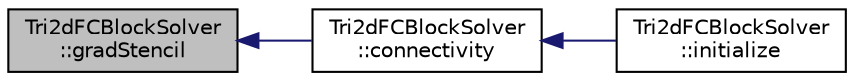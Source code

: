 digraph "Tri2dFCBlockSolver::gradStencil"
{
  edge [fontname="Helvetica",fontsize="10",labelfontname="Helvetica",labelfontsize="10"];
  node [fontname="Helvetica",fontsize="10",shape=record];
  rankdir="LR";
  Node1 [label="Tri2dFCBlockSolver\l::gradStencil",height=0.2,width=0.4,color="black", fillcolor="grey75", style="filled" fontcolor="black"];
  Node1 -> Node2 [dir="back",color="midnightblue",fontsize="10",style="solid",fontname="Helvetica"];
  Node2 [label="Tri2dFCBlockSolver\l::connectivity",height=0.2,width=0.4,color="black", fillcolor="white", style="filled",URL="$classTri2dFCBlockSolver.html#a79440b68993f102164e50ac32faa28cc",tooltip="Form all grid connectivity. "];
  Node2 -> Node3 [dir="back",color="midnightblue",fontsize="10",style="solid",fontname="Helvetica"];
  Node3 [label="Tri2dFCBlockSolver\l::initialize",height=0.2,width=0.4,color="black", fillcolor="white", style="filled",URL="$classTri2dFCBlockSolver.html#af52b96dd1104d256cbdb688e8eea4087",tooltip="Initializes data structures for the block solver. "];
}
